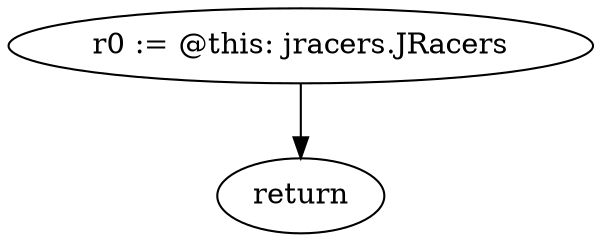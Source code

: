 digraph "" {
    "r0 := @this: jracers.JRacers"
    "return"
    "r0 := @this: jracers.JRacers"->"return";
}
